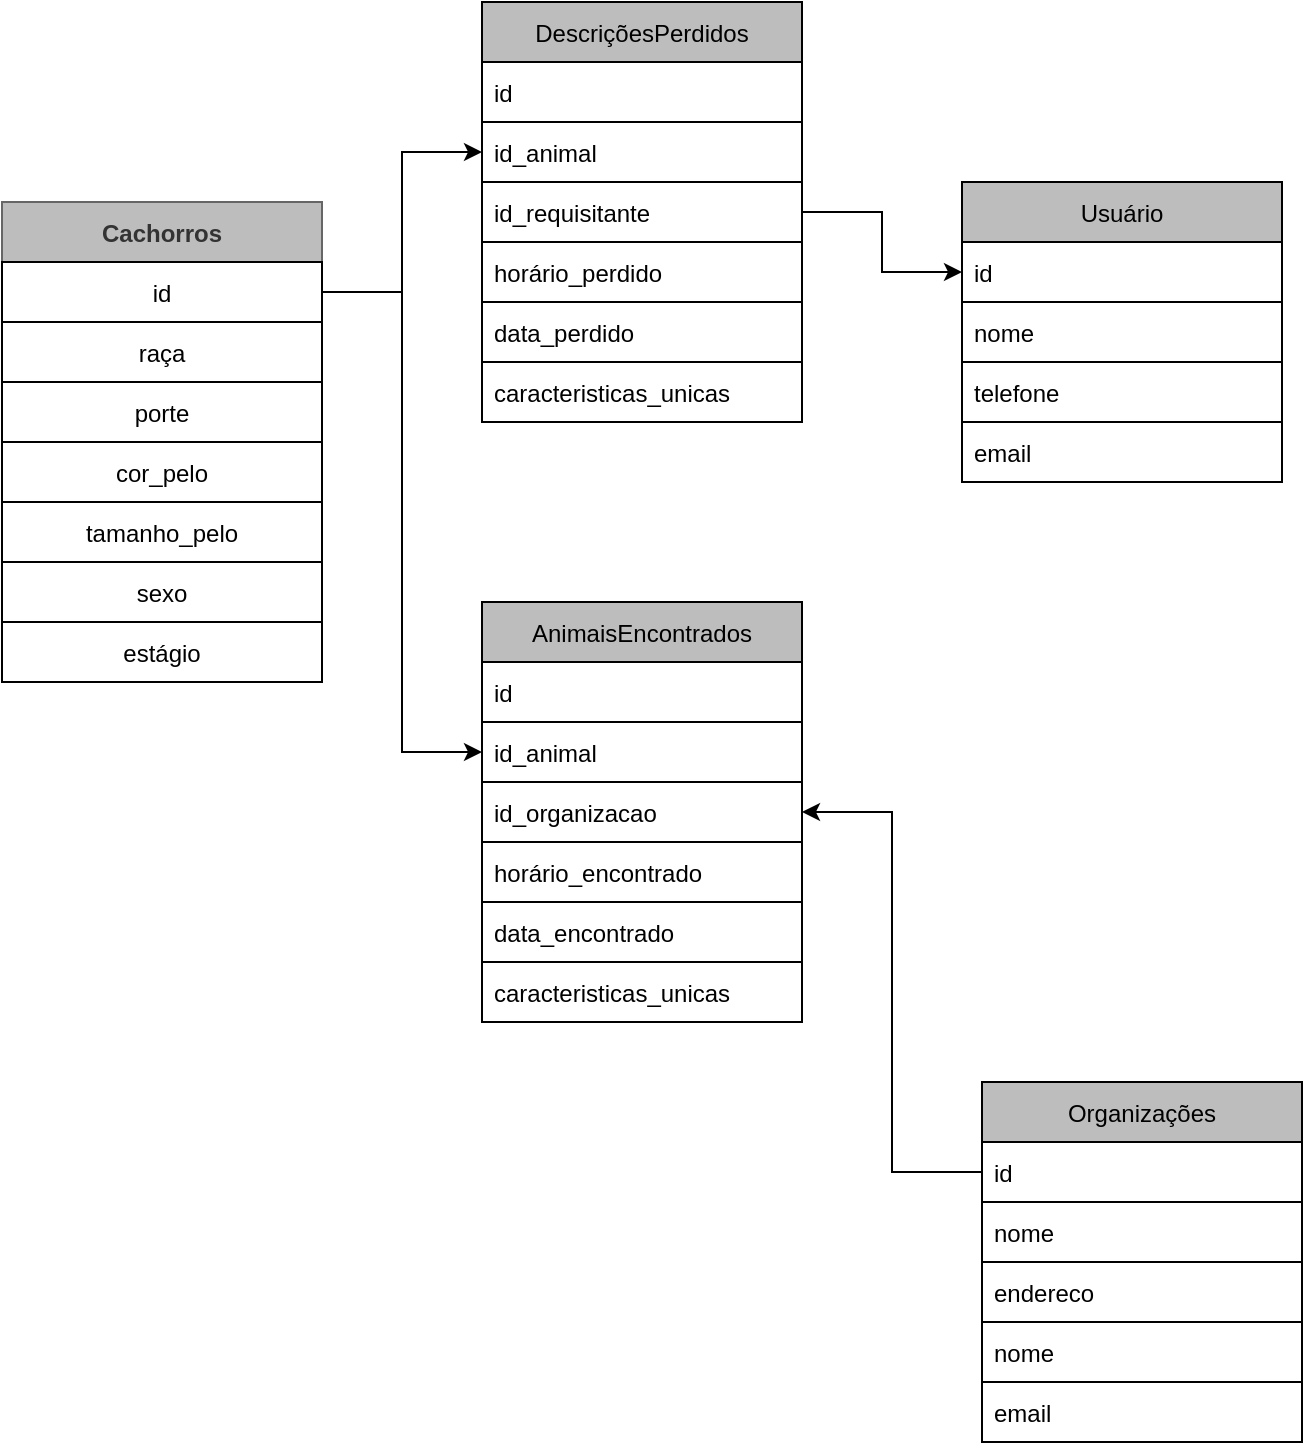 <mxfile version="20.0.1" type="device"><diagram id="oz6Hfw-WxEFOliXfcDBF" name="Page-1"><mxGraphModel dx="866" dy="1651" grid="1" gridSize="10" guides="1" tooltips="1" connect="1" arrows="1" fold="1" page="1" pageScale="1" pageWidth="827" pageHeight="1169" math="0" shadow="0"><root><mxCell id="0"/><mxCell id="1" parent="0"/><mxCell id="HyS4Xj6WU3mKmwWJNoVI-1" value="Cachorros" style="swimlane;fontStyle=1;childLayout=stackLayout;horizontal=1;startSize=30;horizontalStack=0;resizeParent=1;resizeParentMax=0;resizeLast=0;collapsible=1;marginBottom=0;fillColor=#BDBDBD;fontColor=#333333;strokeColor=#666666;gradientColor=none;" vertex="1" parent="1"><mxGeometry x="80" y="40" width="160" height="240" as="geometry"/></mxCell><mxCell id="HyS4Xj6WU3mKmwWJNoVI-2" value="id" style="text;strokeColor=default;fillColor=none;align=center;verticalAlign=middle;spacingLeft=4;spacingRight=4;overflow=hidden;points=[[0,0.5],[1,0.5]];portConstraint=eastwest;rotatable=0;" vertex="1" parent="HyS4Xj6WU3mKmwWJNoVI-1"><mxGeometry y="30" width="160" height="30" as="geometry"/></mxCell><mxCell id="HyS4Xj6WU3mKmwWJNoVI-3" value="raça" style="text;strokeColor=default;fillColor=none;align=center;verticalAlign=middle;spacingLeft=4;spacingRight=4;overflow=hidden;points=[[0,0.5],[1,0.5]];portConstraint=eastwest;rotatable=0;" vertex="1" parent="HyS4Xj6WU3mKmwWJNoVI-1"><mxGeometry y="60" width="160" height="30" as="geometry"/></mxCell><mxCell id="HyS4Xj6WU3mKmwWJNoVI-5" value="porte" style="text;strokeColor=default;fillColor=none;align=center;verticalAlign=middle;spacingLeft=4;spacingRight=4;overflow=hidden;points=[[0,0.5],[1,0.5]];portConstraint=eastwest;rotatable=0;" vertex="1" parent="HyS4Xj6WU3mKmwWJNoVI-1"><mxGeometry y="90" width="160" height="30" as="geometry"/></mxCell><mxCell id="HyS4Xj6WU3mKmwWJNoVI-6" value="cor_pelo" style="text;strokeColor=default;fillColor=none;align=center;verticalAlign=middle;spacingLeft=4;spacingRight=4;overflow=hidden;points=[[0,0.5],[1,0.5]];portConstraint=eastwest;rotatable=0;" vertex="1" parent="HyS4Xj6WU3mKmwWJNoVI-1"><mxGeometry y="120" width="160" height="30" as="geometry"/></mxCell><mxCell id="HyS4Xj6WU3mKmwWJNoVI-4" value="tamanho_pelo" style="text;strokeColor=default;fillColor=none;align=center;verticalAlign=middle;spacingLeft=4;spacingRight=4;overflow=hidden;points=[[0,0.5],[1,0.5]];portConstraint=eastwest;rotatable=0;" vertex="1" parent="HyS4Xj6WU3mKmwWJNoVI-1"><mxGeometry y="150" width="160" height="30" as="geometry"/></mxCell><mxCell id="HyS4Xj6WU3mKmwWJNoVI-7" value="sexo" style="text;strokeColor=default;fillColor=none;align=center;verticalAlign=middle;spacingLeft=4;spacingRight=4;overflow=hidden;points=[[0,0.5],[1,0.5]];portConstraint=eastwest;rotatable=0;" vertex="1" parent="HyS4Xj6WU3mKmwWJNoVI-1"><mxGeometry y="180" width="160" height="30" as="geometry"/></mxCell><mxCell id="HyS4Xj6WU3mKmwWJNoVI-8" value="estágio" style="text;strokeColor=default;fillColor=none;align=center;verticalAlign=middle;spacingLeft=4;spacingRight=4;overflow=hidden;points=[[0,0.5],[1,0.5]];portConstraint=eastwest;rotatable=0;" vertex="1" parent="HyS4Xj6WU3mKmwWJNoVI-1"><mxGeometry y="210" width="160" height="30" as="geometry"/></mxCell><mxCell id="HyS4Xj6WU3mKmwWJNoVI-10" value="Usuário" style="swimlane;fontStyle=0;childLayout=stackLayout;horizontal=1;startSize=30;horizontalStack=0;resizeParent=1;resizeParentMax=0;resizeLast=0;collapsible=1;marginBottom=0;strokeColor=default;fillColor=#BDBDBD;gradientColor=none;" vertex="1" parent="1"><mxGeometry x="560" y="30" width="160" height="150" as="geometry"/></mxCell><mxCell id="HyS4Xj6WU3mKmwWJNoVI-11" value="id" style="text;strokeColor=default;fillColor=none;align=left;verticalAlign=middle;spacingLeft=4;spacingRight=4;overflow=hidden;points=[[0,0.5],[1,0.5]];portConstraint=eastwest;rotatable=0;" vertex="1" parent="HyS4Xj6WU3mKmwWJNoVI-10"><mxGeometry y="30" width="160" height="30" as="geometry"/></mxCell><mxCell id="HyS4Xj6WU3mKmwWJNoVI-12" value="nome" style="text;strokeColor=default;fillColor=none;align=left;verticalAlign=middle;spacingLeft=4;spacingRight=4;overflow=hidden;points=[[0,0.5],[1,0.5]];portConstraint=eastwest;rotatable=0;" vertex="1" parent="HyS4Xj6WU3mKmwWJNoVI-10"><mxGeometry y="60" width="160" height="30" as="geometry"/></mxCell><mxCell id="HyS4Xj6WU3mKmwWJNoVI-15" value="telefone" style="text;strokeColor=default;fillColor=none;align=left;verticalAlign=middle;spacingLeft=4;spacingRight=4;overflow=hidden;points=[[0,0.5],[1,0.5]];portConstraint=eastwest;rotatable=0;" vertex="1" parent="HyS4Xj6WU3mKmwWJNoVI-10"><mxGeometry y="90" width="160" height="30" as="geometry"/></mxCell><mxCell id="HyS4Xj6WU3mKmwWJNoVI-13" value="email" style="text;strokeColor=default;fillColor=none;align=left;verticalAlign=middle;spacingLeft=4;spacingRight=4;overflow=hidden;points=[[0,0.5],[1,0.5]];portConstraint=eastwest;rotatable=0;" vertex="1" parent="HyS4Xj6WU3mKmwWJNoVI-10"><mxGeometry y="120" width="160" height="30" as="geometry"/></mxCell><mxCell id="HyS4Xj6WU3mKmwWJNoVI-40" style="edgeStyle=orthogonalEdgeStyle;rounded=0;orthogonalLoop=1;jettySize=auto;html=1;exitX=1;exitY=0.5;exitDx=0;exitDy=0;entryX=0;entryY=0.5;entryDx=0;entryDy=0;" edge="1" parent="1" source="HyS4Xj6WU3mKmwWJNoVI-16" target="HyS4Xj6WU3mKmwWJNoVI-11"><mxGeometry relative="1" as="geometry"/></mxCell><mxCell id="HyS4Xj6WU3mKmwWJNoVI-16" value="DescriçõesPerdidos" style="swimlane;fontStyle=0;childLayout=stackLayout;horizontal=1;startSize=30;horizontalStack=0;resizeParent=1;resizeParentMax=0;resizeLast=0;collapsible=1;marginBottom=0;strokeColor=default;fillColor=#BDBDBD;gradientColor=none;" vertex="1" parent="1"><mxGeometry x="320" y="-60" width="160" height="210" as="geometry"/></mxCell><mxCell id="HyS4Xj6WU3mKmwWJNoVI-17" value="id" style="text;strokeColor=default;fillColor=none;align=left;verticalAlign=middle;spacingLeft=4;spacingRight=4;overflow=hidden;points=[[0,0.5],[1,0.5]];portConstraint=eastwest;rotatable=0;" vertex="1" parent="HyS4Xj6WU3mKmwWJNoVI-16"><mxGeometry y="30" width="160" height="30" as="geometry"/></mxCell><mxCell id="HyS4Xj6WU3mKmwWJNoVI-18" value="id_animal" style="text;strokeColor=default;fillColor=none;align=left;verticalAlign=middle;spacingLeft=4;spacingRight=4;overflow=hidden;points=[[0,0.5],[1,0.5]];portConstraint=eastwest;rotatable=0;" vertex="1" parent="HyS4Xj6WU3mKmwWJNoVI-16"><mxGeometry y="60" width="160" height="30" as="geometry"/></mxCell><mxCell id="HyS4Xj6WU3mKmwWJNoVI-28" value="id_requisitante" style="text;strokeColor=default;fillColor=none;align=left;verticalAlign=middle;spacingLeft=4;spacingRight=4;overflow=hidden;points=[[0,0.5],[1,0.5]];portConstraint=eastwest;rotatable=0;" vertex="1" parent="HyS4Xj6WU3mKmwWJNoVI-16"><mxGeometry y="90" width="160" height="30" as="geometry"/></mxCell><mxCell id="HyS4Xj6WU3mKmwWJNoVI-19" value="horário_perdido" style="text;strokeColor=default;fillColor=none;align=left;verticalAlign=middle;spacingLeft=4;spacingRight=4;overflow=hidden;points=[[0,0.5],[1,0.5]];portConstraint=eastwest;rotatable=0;" vertex="1" parent="HyS4Xj6WU3mKmwWJNoVI-16"><mxGeometry y="120" width="160" height="30" as="geometry"/></mxCell><mxCell id="HyS4Xj6WU3mKmwWJNoVI-20" value="data_perdido" style="text;strokeColor=default;fillColor=none;align=left;verticalAlign=middle;spacingLeft=4;spacingRight=4;overflow=hidden;points=[[0,0.5],[1,0.5]];portConstraint=eastwest;rotatable=0;" vertex="1" parent="HyS4Xj6WU3mKmwWJNoVI-16"><mxGeometry y="150" width="160" height="30" as="geometry"/></mxCell><mxCell id="HyS4Xj6WU3mKmwWJNoVI-21" value="caracteristicas_unicas" style="text;strokeColor=default;fillColor=none;align=left;verticalAlign=middle;spacingLeft=4;spacingRight=4;overflow=hidden;points=[[0,0.5],[1,0.5]];portConstraint=eastwest;rotatable=0;" vertex="1" parent="HyS4Xj6WU3mKmwWJNoVI-16"><mxGeometry y="180" width="160" height="30" as="geometry"/></mxCell><mxCell id="HyS4Xj6WU3mKmwWJNoVI-22" value="AnimaisEncontrados" style="swimlane;fontStyle=0;childLayout=stackLayout;horizontal=1;startSize=30;horizontalStack=0;resizeParent=1;resizeParentMax=0;resizeLast=0;collapsible=1;marginBottom=0;strokeColor=default;fillColor=#BDBDBD;gradientColor=none;" vertex="1" parent="1"><mxGeometry x="320" y="240" width="160" height="210" as="geometry"/></mxCell><mxCell id="HyS4Xj6WU3mKmwWJNoVI-23" value="id" style="text;strokeColor=default;fillColor=none;align=left;verticalAlign=middle;spacingLeft=4;spacingRight=4;overflow=hidden;points=[[0,0.5],[1,0.5]];portConstraint=eastwest;rotatable=0;" vertex="1" parent="HyS4Xj6WU3mKmwWJNoVI-22"><mxGeometry y="30" width="160" height="30" as="geometry"/></mxCell><mxCell id="HyS4Xj6WU3mKmwWJNoVI-24" value="id_animal" style="text;strokeColor=default;fillColor=none;align=left;verticalAlign=middle;spacingLeft=4;spacingRight=4;overflow=hidden;points=[[0,0.5],[1,0.5]];portConstraint=eastwest;rotatable=0;" vertex="1" parent="HyS4Xj6WU3mKmwWJNoVI-22"><mxGeometry y="60" width="160" height="30" as="geometry"/></mxCell><mxCell id="HyS4Xj6WU3mKmwWJNoVI-34" value="id_organizacao" style="text;strokeColor=default;fillColor=none;align=left;verticalAlign=middle;spacingLeft=4;spacingRight=4;overflow=hidden;points=[[0,0.5],[1,0.5]];portConstraint=eastwest;rotatable=0;" vertex="1" parent="HyS4Xj6WU3mKmwWJNoVI-22"><mxGeometry y="90" width="160" height="30" as="geometry"/></mxCell><mxCell id="HyS4Xj6WU3mKmwWJNoVI-25" value="horário_encontrado" style="text;strokeColor=default;fillColor=none;align=left;verticalAlign=middle;spacingLeft=4;spacingRight=4;overflow=hidden;points=[[0,0.5],[1,0.5]];portConstraint=eastwest;rotatable=0;" vertex="1" parent="HyS4Xj6WU3mKmwWJNoVI-22"><mxGeometry y="120" width="160" height="30" as="geometry"/></mxCell><mxCell id="HyS4Xj6WU3mKmwWJNoVI-26" value="data_encontrado" style="text;strokeColor=default;fillColor=none;align=left;verticalAlign=middle;spacingLeft=4;spacingRight=4;overflow=hidden;points=[[0,0.5],[1,0.5]];portConstraint=eastwest;rotatable=0;" vertex="1" parent="HyS4Xj6WU3mKmwWJNoVI-22"><mxGeometry y="150" width="160" height="30" as="geometry"/></mxCell><mxCell id="HyS4Xj6WU3mKmwWJNoVI-27" value="caracteristicas_unicas" style="text;strokeColor=default;fillColor=none;align=left;verticalAlign=middle;spacingLeft=4;spacingRight=4;overflow=hidden;points=[[0,0.5],[1,0.5]];portConstraint=eastwest;rotatable=0;" vertex="1" parent="HyS4Xj6WU3mKmwWJNoVI-22"><mxGeometry y="180" width="160" height="30" as="geometry"/></mxCell><mxCell id="HyS4Xj6WU3mKmwWJNoVI-29" value="Organizações" style="swimlane;fontStyle=0;childLayout=stackLayout;horizontal=1;startSize=30;horizontalStack=0;resizeParent=1;resizeParentMax=0;resizeLast=0;collapsible=1;marginBottom=0;strokeColor=default;fillColor=#BDBDBD;gradientColor=none;" vertex="1" parent="1"><mxGeometry x="570" y="480" width="160" height="180" as="geometry"/></mxCell><mxCell id="HyS4Xj6WU3mKmwWJNoVI-30" value="id" style="text;strokeColor=default;fillColor=none;align=left;verticalAlign=middle;spacingLeft=4;spacingRight=4;overflow=hidden;points=[[0,0.5],[1,0.5]];portConstraint=eastwest;rotatable=0;" vertex="1" parent="HyS4Xj6WU3mKmwWJNoVI-29"><mxGeometry y="30" width="160" height="30" as="geometry"/></mxCell><mxCell id="HyS4Xj6WU3mKmwWJNoVI-31" value="nome" style="text;strokeColor=default;fillColor=none;align=left;verticalAlign=middle;spacingLeft=4;spacingRight=4;overflow=hidden;points=[[0,0.5],[1,0.5]];portConstraint=eastwest;rotatable=0;" vertex="1" parent="HyS4Xj6WU3mKmwWJNoVI-29"><mxGeometry y="60" width="160" height="30" as="geometry"/></mxCell><mxCell id="HyS4Xj6WU3mKmwWJNoVI-32" value="endereco" style="text;strokeColor=default;fillColor=none;align=left;verticalAlign=middle;spacingLeft=4;spacingRight=4;overflow=hidden;points=[[0,0.5],[1,0.5]];portConstraint=eastwest;rotatable=0;" vertex="1" parent="HyS4Xj6WU3mKmwWJNoVI-29"><mxGeometry y="90" width="160" height="30" as="geometry"/></mxCell><mxCell id="HyS4Xj6WU3mKmwWJNoVI-35" value="nome" style="text;strokeColor=default;fillColor=none;align=left;verticalAlign=middle;spacingLeft=4;spacingRight=4;overflow=hidden;points=[[0,0.5],[1,0.5]];portConstraint=eastwest;rotatable=0;" vertex="1" parent="HyS4Xj6WU3mKmwWJNoVI-29"><mxGeometry y="120" width="160" height="30" as="geometry"/></mxCell><mxCell id="HyS4Xj6WU3mKmwWJNoVI-33" value="email" style="text;strokeColor=default;fillColor=none;align=left;verticalAlign=middle;spacingLeft=4;spacingRight=4;overflow=hidden;points=[[0,0.5],[1,0.5]];portConstraint=eastwest;rotatable=0;" vertex="1" parent="HyS4Xj6WU3mKmwWJNoVI-29"><mxGeometry y="150" width="160" height="30" as="geometry"/></mxCell><mxCell id="HyS4Xj6WU3mKmwWJNoVI-36" style="edgeStyle=orthogonalEdgeStyle;rounded=0;orthogonalLoop=1;jettySize=auto;html=1;exitX=1;exitY=0.5;exitDx=0;exitDy=0;entryX=0;entryY=0.5;entryDx=0;entryDy=0;" edge="1" parent="1" source="HyS4Xj6WU3mKmwWJNoVI-2" target="HyS4Xj6WU3mKmwWJNoVI-24"><mxGeometry relative="1" as="geometry"/></mxCell><mxCell id="HyS4Xj6WU3mKmwWJNoVI-37" style="edgeStyle=orthogonalEdgeStyle;rounded=0;orthogonalLoop=1;jettySize=auto;html=1;exitX=0;exitY=0.5;exitDx=0;exitDy=0;entryX=1;entryY=0.5;entryDx=0;entryDy=0;" edge="1" parent="1" source="HyS4Xj6WU3mKmwWJNoVI-30" target="HyS4Xj6WU3mKmwWJNoVI-34"><mxGeometry relative="1" as="geometry"/></mxCell><mxCell id="HyS4Xj6WU3mKmwWJNoVI-38" style="edgeStyle=orthogonalEdgeStyle;rounded=0;orthogonalLoop=1;jettySize=auto;html=1;exitX=1;exitY=0.5;exitDx=0;exitDy=0;entryX=0;entryY=0.5;entryDx=0;entryDy=0;" edge="1" parent="1" source="HyS4Xj6WU3mKmwWJNoVI-2" target="HyS4Xj6WU3mKmwWJNoVI-18"><mxGeometry relative="1" as="geometry"/></mxCell></root></mxGraphModel></diagram></mxfile>